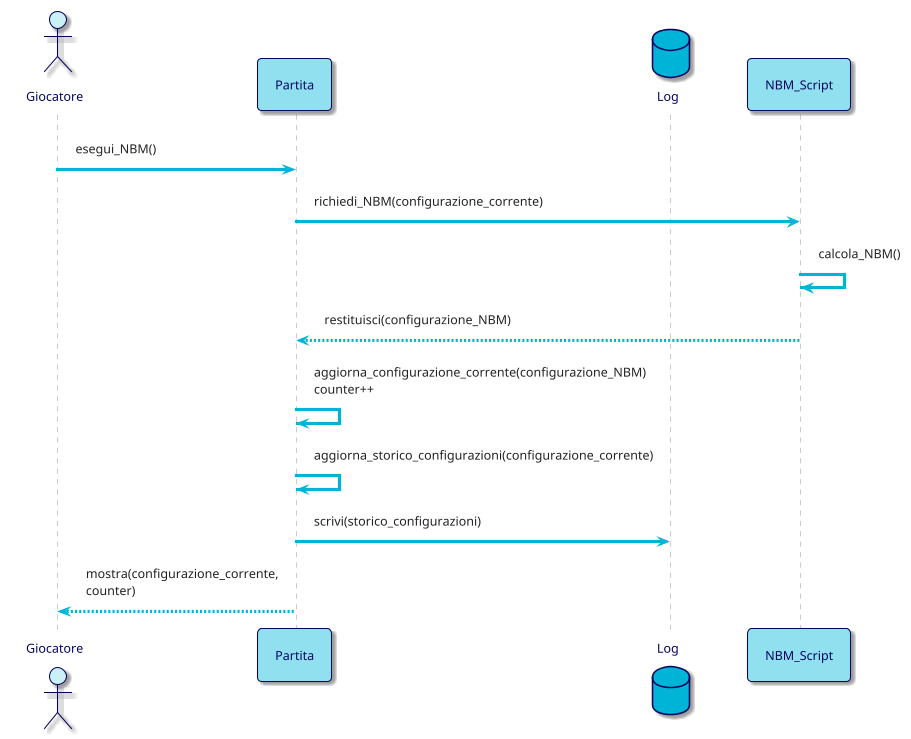 @startuml
!theme materia-outline

skinparam ArrowColor #00B4D8
skinparam ActorBorderColor #03045E
skinparam ActorFontColor #03045E
skinparam ActorBackgroundColor #CAF0F8
skinparam ParticipantFontColor #03045E
skinparam ParticipantBorderColor #03045E
skinparam ParticipantBackgroundColor #90E0EF
skinparam DatabaseBorderColor #03045E
skinparam DatabaseBackgroundColor #00B4D8
skinparam DatabaseFontColor #03045E
skinparam BackgroundColor #FFFFFF

actor Giocatore
participant Partita
database Log
participant NBM_Script

Giocatore -> Partita: esegui_NBM()

Partita -> NBM_Script: richiedi_NBM(configurazione_corrente)
NBM_Script -> NBM_Script: calcola_NBM()
NBM_Script --> Partita: restituisci(configurazione_NBM)

Partita -> Partita: aggiorna_configurazione_corrente(configurazione_NBM)\ncounter++
Partita -> Partita: aggiorna_storico_configurazioni(configurazione_corrente)
Partita -> Log: scrivi(storico_configurazioni)

Partita --> Giocatore: mostra(configurazione_corrente,\ncounter)

@enduml